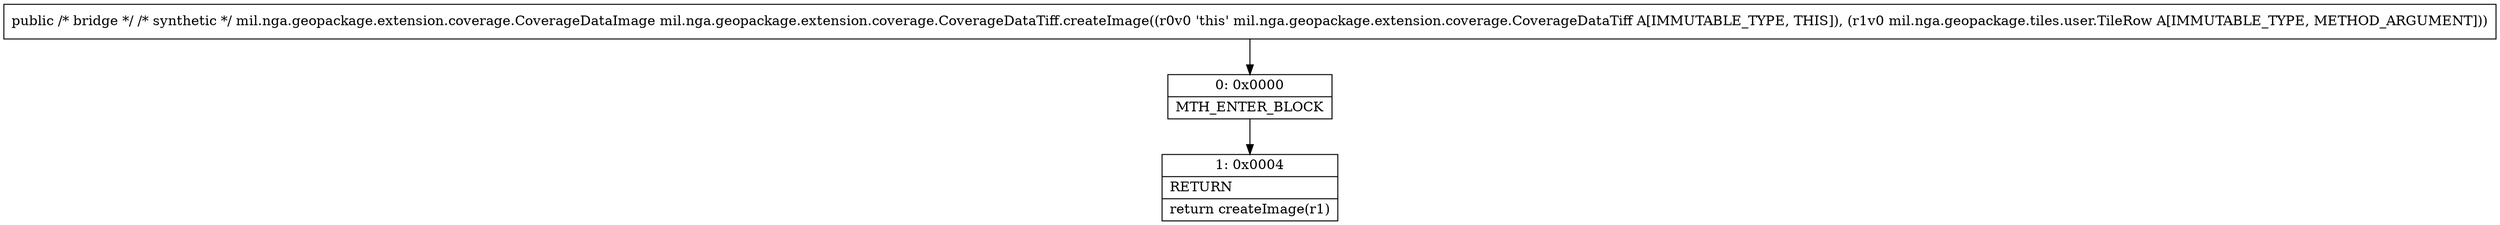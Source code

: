 digraph "CFG formil.nga.geopackage.extension.coverage.CoverageDataTiff.createImage(Lmil\/nga\/geopackage\/tiles\/user\/TileRow;)Lmil\/nga\/geopackage\/extension\/coverage\/CoverageDataImage;" {
Node_0 [shape=record,label="{0\:\ 0x0000|MTH_ENTER_BLOCK\l}"];
Node_1 [shape=record,label="{1\:\ 0x0004|RETURN\l|return createImage(r1)\l}"];
MethodNode[shape=record,label="{public \/* bridge *\/ \/* synthetic *\/ mil.nga.geopackage.extension.coverage.CoverageDataImage mil.nga.geopackage.extension.coverage.CoverageDataTiff.createImage((r0v0 'this' mil.nga.geopackage.extension.coverage.CoverageDataTiff A[IMMUTABLE_TYPE, THIS]), (r1v0 mil.nga.geopackage.tiles.user.TileRow A[IMMUTABLE_TYPE, METHOD_ARGUMENT])) }"];
MethodNode -> Node_0;
Node_0 -> Node_1;
}

